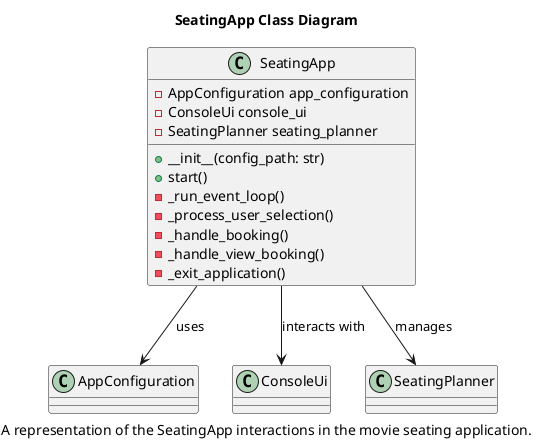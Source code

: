 ' java.exe -jar C:\Apps\bin\plantuml.jar .\docs\main.puml
@startuml
title SeatingApp Class Diagram
caption A representation of the SeatingApp interactions in the movie seating application.

class SeatingApp {
    - AppConfiguration app_configuration
    - ConsoleUi console_ui
    - SeatingPlanner seating_planner
    + __init__(config_path: str)
    + start()
    - _run_event_loop()
    - _process_user_selection()
    - _handle_booking()
    - _handle_view_booking()
    - _exit_application()
}

class AppConfiguration
class ConsoleUi
class SeatingPlanner

SeatingApp --> AppConfiguration : uses
SeatingApp --> ConsoleUi : interacts with
SeatingApp --> SeatingPlanner : manages

@enduml
